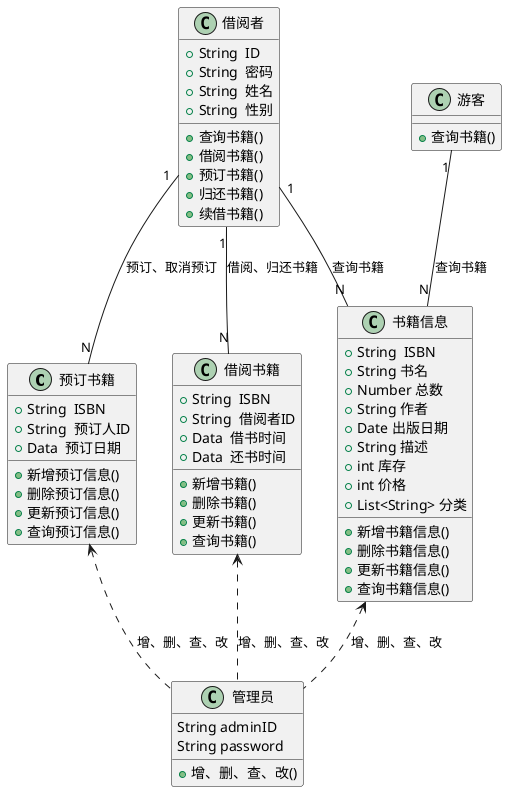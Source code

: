 @startuml
class 预订书籍{
    +String  ISBN
    +String  预订人ID
    +Data  预订日期
    +新增预订信息()
    +删除预订信息()
    +更新预订信息()
    +查询预订信息()
}
class 借阅书籍{
    +String  ISBN
    +String  借阅者ID
    +Data  借书时间
    +Data  还书时间
    +新增书籍()
    +删除书籍()
    +更新书籍()
    +查询书籍()
}

class 借阅者{
    +String  ID
    +String  密码
    +String  姓名
    +String  性别
    +查询书籍()
    +借阅书籍()
    +预订书籍()
    +归还书籍()
    +续借书籍()
}
class 游客{
    +查询书籍()
}
class 书籍信息{
    +String  ISBN
    +String 书名
    +Number 总数
    +String 作者
    +Date 出版日期
    +String 描述
    +int 库存
    +int 价格
    +List<String> 分类
    +新增书籍信息()
    +删除书籍信息()
    +更新书籍信息()
    +查询书籍信息()
}
class 管理员{
    String adminID
    String password
    +增、删、查、改()
}

游客"1" -- "N"书籍信息:查询书籍
借阅者"1" -- "N"书籍信息:查询书籍
借阅者"1" -- "N"预订书籍:预订、取消预订
借阅者"1" -- "N"借阅书籍:借阅、归还书籍
书籍信息 <.. 管理员:增、删、查、改
预订书籍 <.. 管理员:增、删、查、改
借阅书籍  <.. 管理员:增、删、查、改
@enduml